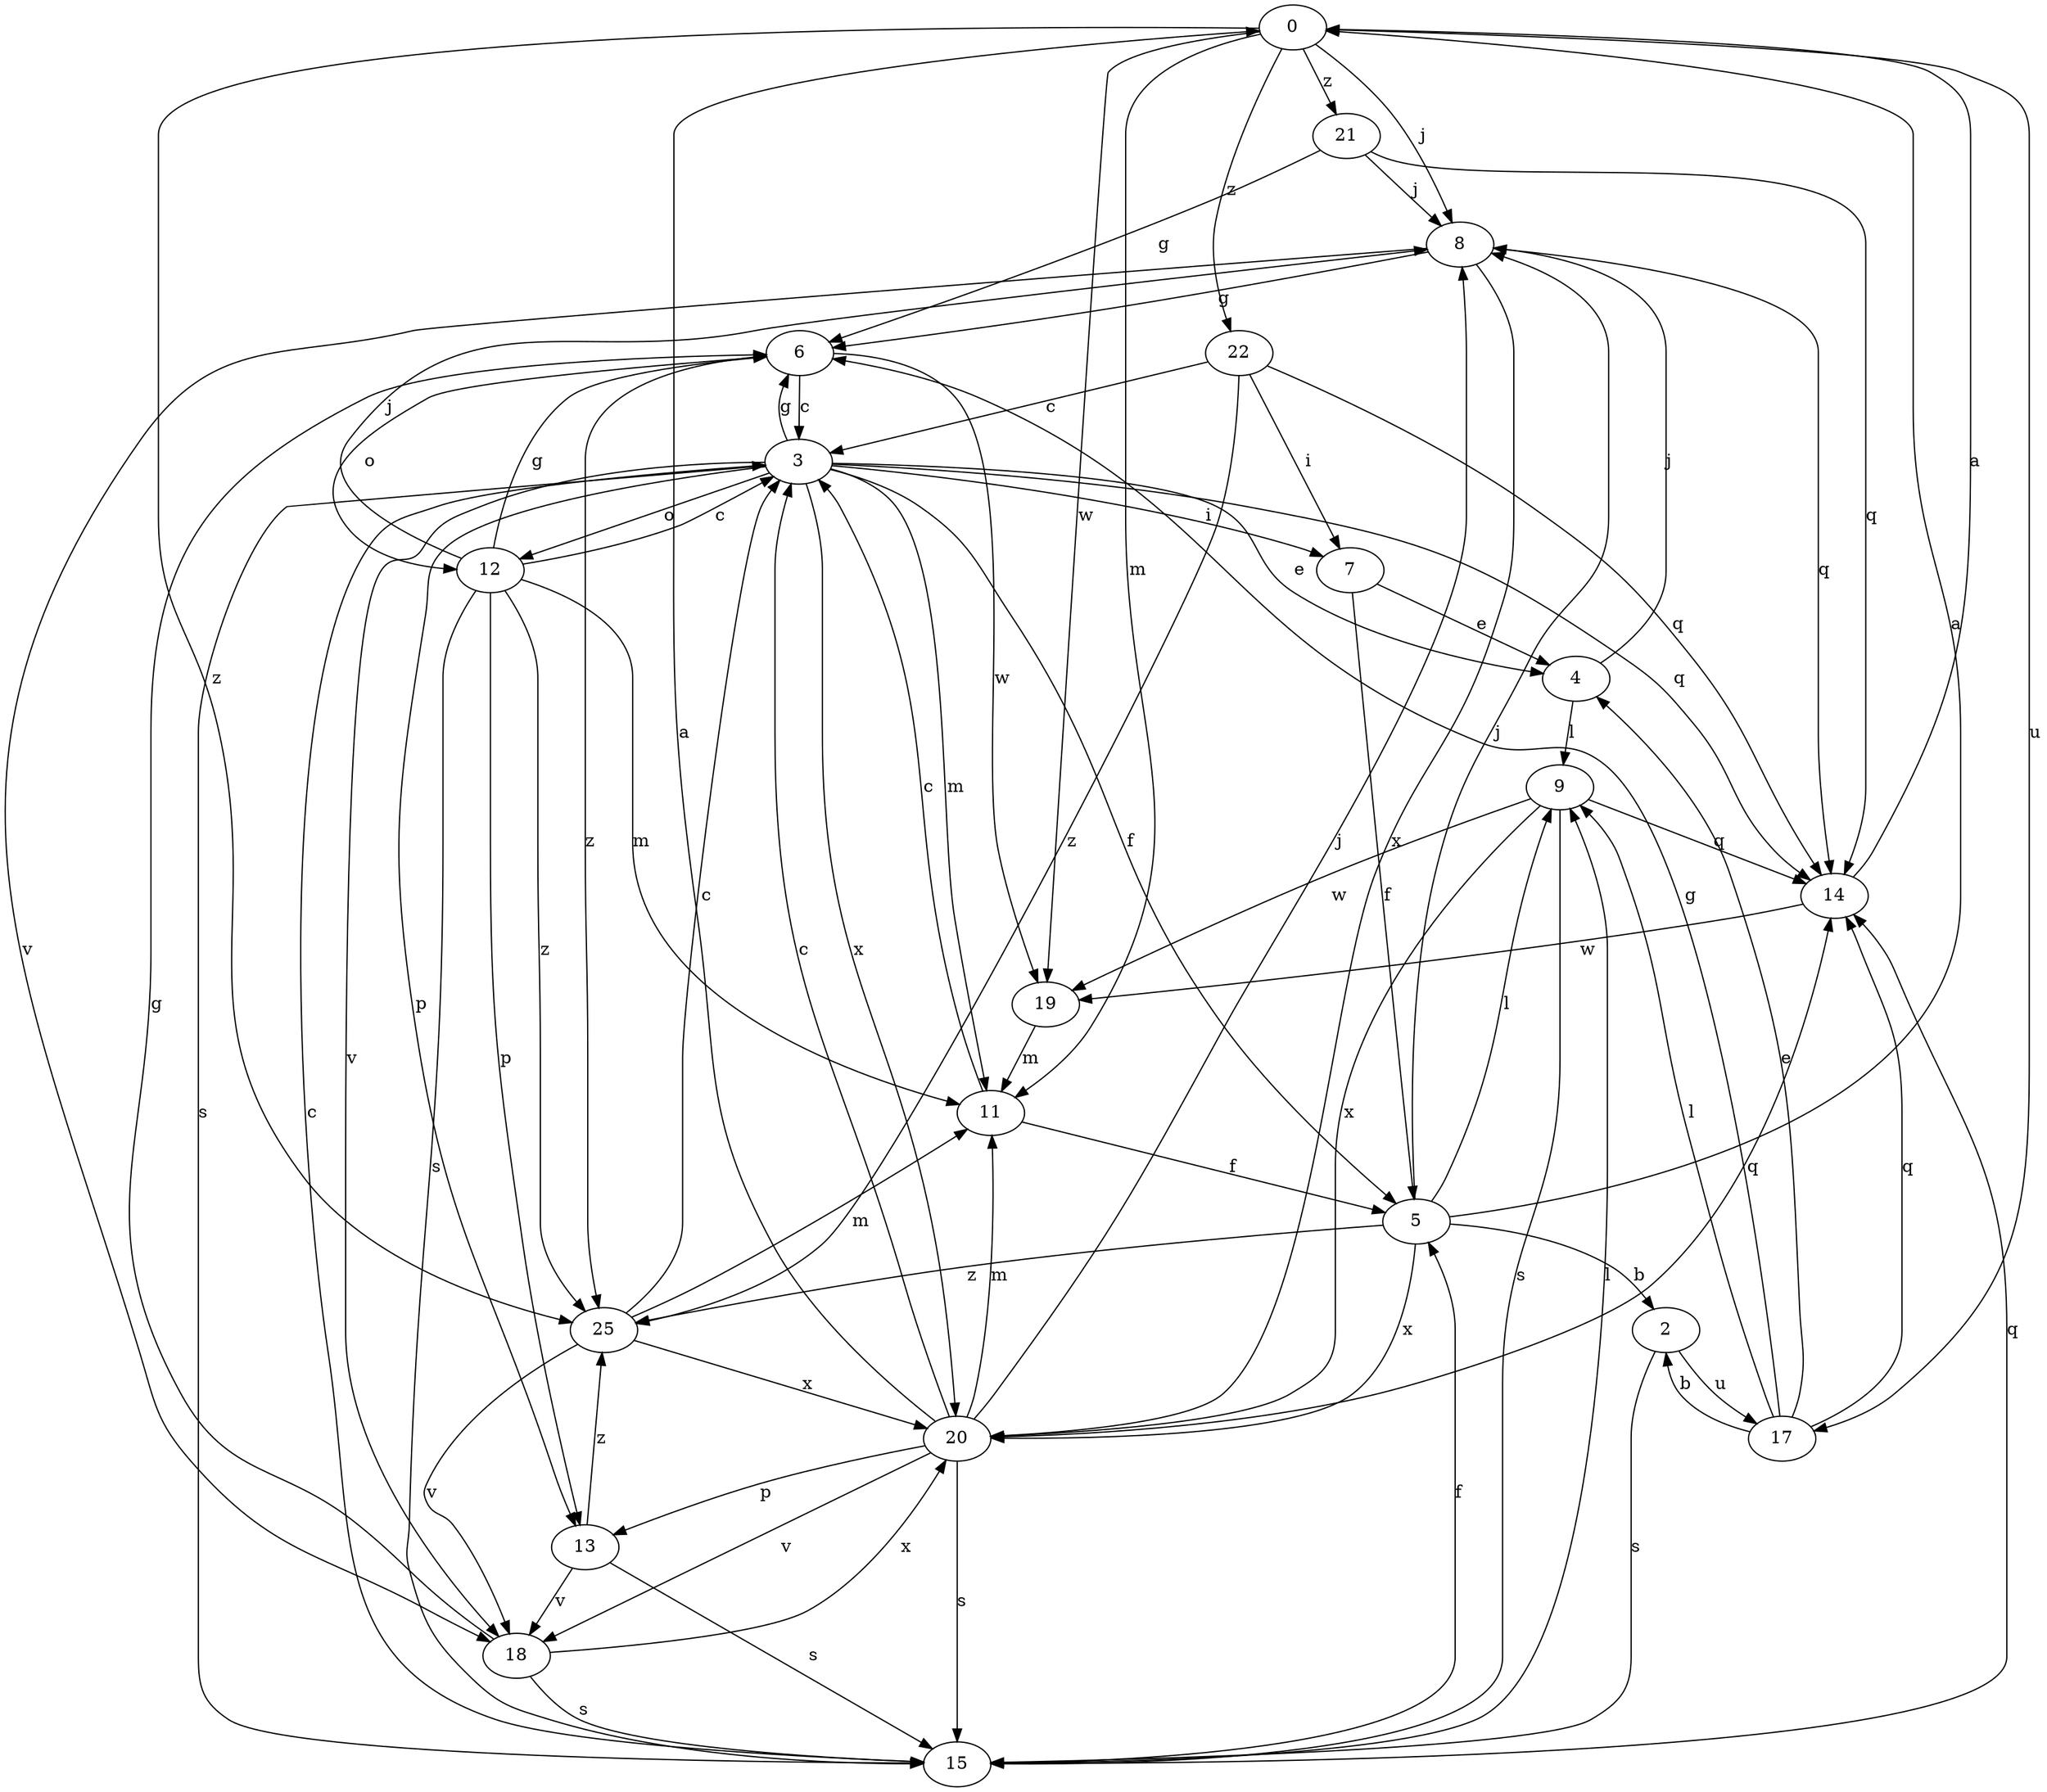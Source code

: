 strict digraph  {
0;
2;
3;
4;
5;
6;
7;
8;
9;
11;
12;
13;
14;
15;
17;
18;
19;
20;
21;
22;
25;
0 -> 8  [label=j];
0 -> 11  [label=m];
0 -> 17  [label=u];
0 -> 19  [label=w];
0 -> 21  [label=z];
0 -> 22  [label=z];
0 -> 25  [label=z];
2 -> 15  [label=s];
2 -> 17  [label=u];
3 -> 4  [label=e];
3 -> 5  [label=f];
3 -> 6  [label=g];
3 -> 7  [label=i];
3 -> 11  [label=m];
3 -> 12  [label=o];
3 -> 13  [label=p];
3 -> 14  [label=q];
3 -> 15  [label=s];
3 -> 18  [label=v];
3 -> 20  [label=x];
4 -> 8  [label=j];
4 -> 9  [label=l];
5 -> 0  [label=a];
5 -> 2  [label=b];
5 -> 8  [label=j];
5 -> 9  [label=l];
5 -> 20  [label=x];
5 -> 25  [label=z];
6 -> 3  [label=c];
6 -> 12  [label=o];
6 -> 19  [label=w];
6 -> 25  [label=z];
7 -> 4  [label=e];
7 -> 5  [label=f];
8 -> 6  [label=g];
8 -> 14  [label=q];
8 -> 18  [label=v];
8 -> 20  [label=x];
9 -> 14  [label=q];
9 -> 15  [label=s];
9 -> 19  [label=w];
9 -> 20  [label=x];
11 -> 3  [label=c];
11 -> 5  [label=f];
12 -> 3  [label=c];
12 -> 6  [label=g];
12 -> 8  [label=j];
12 -> 11  [label=m];
12 -> 13  [label=p];
12 -> 15  [label=s];
12 -> 25  [label=z];
13 -> 15  [label=s];
13 -> 18  [label=v];
13 -> 25  [label=z];
14 -> 0  [label=a];
14 -> 19  [label=w];
15 -> 3  [label=c];
15 -> 5  [label=f];
15 -> 9  [label=l];
15 -> 14  [label=q];
17 -> 2  [label=b];
17 -> 4  [label=e];
17 -> 6  [label=g];
17 -> 9  [label=l];
17 -> 14  [label=q];
18 -> 6  [label=g];
18 -> 15  [label=s];
18 -> 20  [label=x];
19 -> 11  [label=m];
20 -> 0  [label=a];
20 -> 3  [label=c];
20 -> 8  [label=j];
20 -> 11  [label=m];
20 -> 13  [label=p];
20 -> 14  [label=q];
20 -> 15  [label=s];
20 -> 18  [label=v];
21 -> 6  [label=g];
21 -> 8  [label=j];
21 -> 14  [label=q];
22 -> 3  [label=c];
22 -> 7  [label=i];
22 -> 14  [label=q];
22 -> 25  [label=z];
25 -> 3  [label=c];
25 -> 11  [label=m];
25 -> 18  [label=v];
25 -> 20  [label=x];
}
